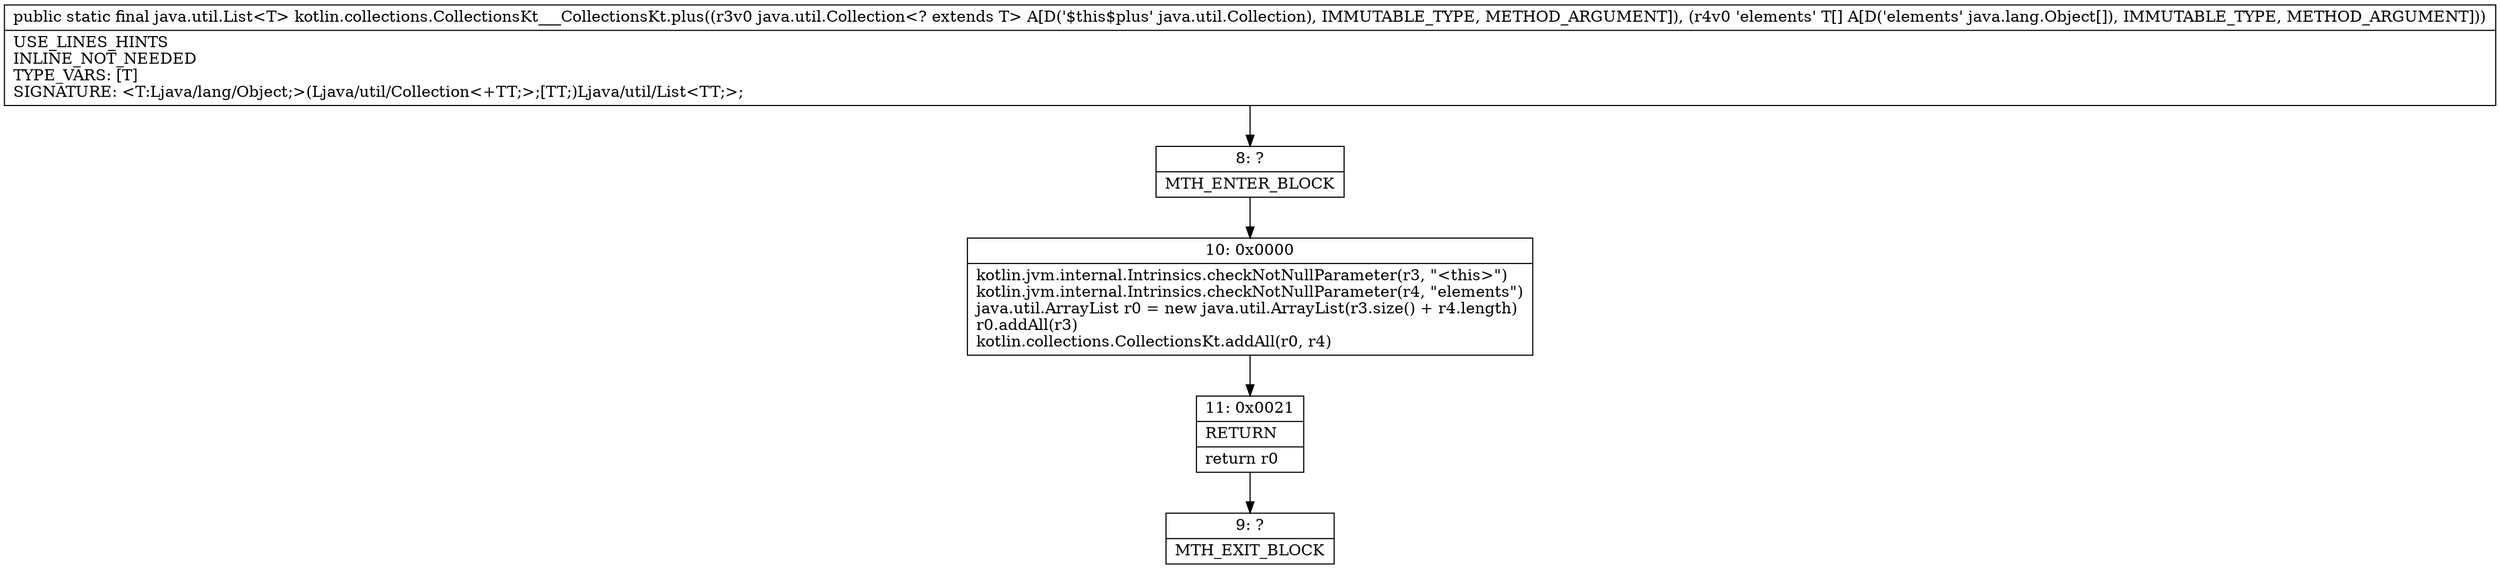 digraph "CFG forkotlin.collections.CollectionsKt___CollectionsKt.plus(Ljava\/util\/Collection;[Ljava\/lang\/Object;)Ljava\/util\/List;" {
Node_8 [shape=record,label="{8\:\ ?|MTH_ENTER_BLOCK\l}"];
Node_10 [shape=record,label="{10\:\ 0x0000|kotlin.jvm.internal.Intrinsics.checkNotNullParameter(r3, \"\<this\>\")\lkotlin.jvm.internal.Intrinsics.checkNotNullParameter(r4, \"elements\")\ljava.util.ArrayList r0 = new java.util.ArrayList(r3.size() + r4.length)\lr0.addAll(r3)\lkotlin.collections.CollectionsKt.addAll(r0, r4)\l}"];
Node_11 [shape=record,label="{11\:\ 0x0021|RETURN\l|return r0\l}"];
Node_9 [shape=record,label="{9\:\ ?|MTH_EXIT_BLOCK\l}"];
MethodNode[shape=record,label="{public static final java.util.List\<T\> kotlin.collections.CollectionsKt___CollectionsKt.plus((r3v0 java.util.Collection\<? extends T\> A[D('$this$plus' java.util.Collection), IMMUTABLE_TYPE, METHOD_ARGUMENT]), (r4v0 'elements' T[] A[D('elements' java.lang.Object[]), IMMUTABLE_TYPE, METHOD_ARGUMENT]))  | USE_LINES_HINTS\lINLINE_NOT_NEEDED\lTYPE_VARS: [T]\lSIGNATURE: \<T:Ljava\/lang\/Object;\>(Ljava\/util\/Collection\<+TT;\>;[TT;)Ljava\/util\/List\<TT;\>;\l}"];
MethodNode -> Node_8;Node_8 -> Node_10;
Node_10 -> Node_11;
Node_11 -> Node_9;
}

